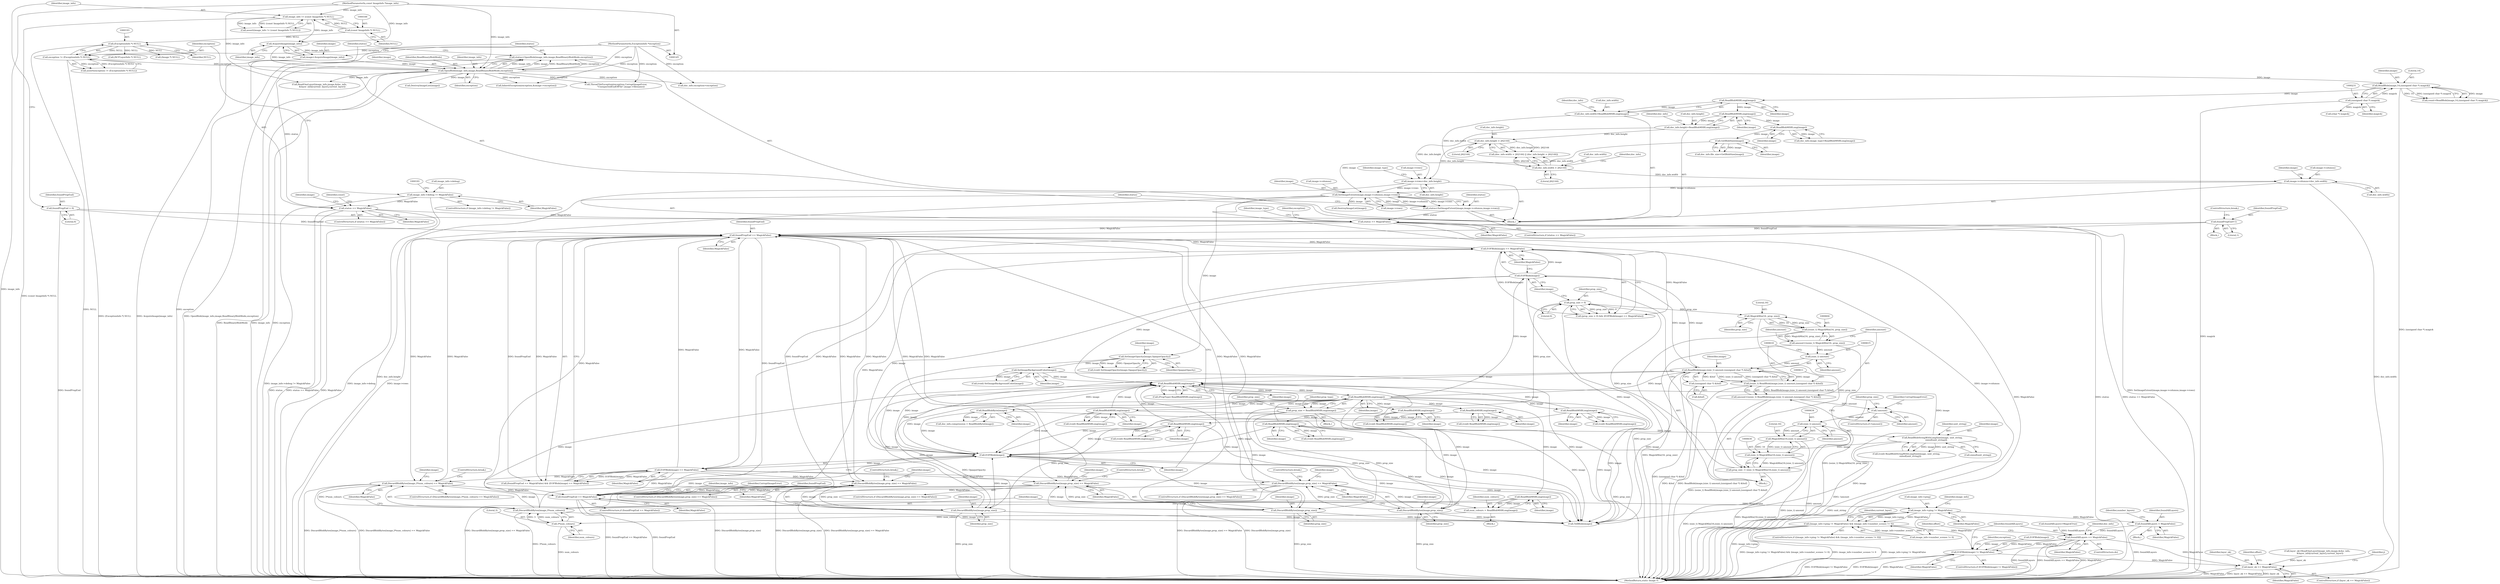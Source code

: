 digraph "0_ImageMagick_d31fec57e9dfb0516deead2053a856e3c71e9751@pointer" {
"1000646" [label="(Call,image_info->ping != MagickFalse)"];
"1000638" [label="(Call,foundPropEnd == MagickFalse)"];
"1000411" [label="(Call,foundPropEnd=1)"];
"1000387" [label="(Call,foundPropEnd == MagickFalse)"];
"1000152" [label="(Call,foundPropEnd = 0)"];
"1000596" [label="(Call,EOFBlob(image) == MagickFalse)"];
"1000597" [label="(Call,EOFBlob(image))"];
"1000612" [label="(Call,ReadBlob(image,(size_t) amount,(unsigned char *) &buf))"];
"1000405" [label="(Call,ReadBlobMSBLong(image))"];
"1000400" [label="(Call,ReadBlobMSBLong(image))"];
"1000383" [label="(Call,SetImageBackgroundColor(image))"];
"1000378" [label="(Call,SetImageOpacity(image,OpaqueOpacity))"];
"1000332" [label="(Call,SetImageExtent(image,image->columns,image->rows))"];
"1000318" [label="(Call,GetBlobSize(image))"];
"1000293" [label="(Call,ReadBlobMSBLong(image))"];
"1000272" [label="(Call,ReadBlobMSBLong(image))"];
"1000266" [label="(Call,ReadBlobMSBLong(image))"];
"1000227" [label="(Call,ReadBlob(image,14,(unsigned char *) magick))"];
"1000207" [label="(Call,OpenBlob(image_info,image,ReadBinaryBlobMode,exception))"];
"1000203" [label="(Call,AcquireImage(image_info))"];
"1000163" [label="(Call,image_info != (const ImageInfo *) NULL)"];
"1000146" [label="(MethodParameterIn,const ImageInfo *image_info)"];
"1000165" [label="(Call,(const ImageInfo *) NULL)"];
"1000201" [label="(Call,image=AcquireImage(image_info))"];
"1000190" [label="(Call,exception != (ExceptionInfo *) NULL)"];
"1000147" [label="(MethodParameterIn,ExceptionInfo *exception)"];
"1000192" [label="(Call,(ExceptionInfo *) NULL)"];
"1000230" [label="(Call,(unsigned char *) magick)"];
"1000295" [label="(Call,image->columns=doc_info.width)"];
"1000276" [label="(Call,doc_info.width > 262144)"];
"1000262" [label="(Call,doc_info.width=ReadBlobMSBLong(image))"];
"1000302" [label="(Call,image->rows=doc_info.height)"];
"1000281" [label="(Call,doc_info.height > 262144)"];
"1000268" [label="(Call,doc_info.height=ReadBlobMSBLong(image))"];
"1000391" [label="(Call,EOFBlob(image))"];
"1000518" [label="(Call,DiscardBlobBytes(image,prop_size))"];
"1000403" [label="(Call,prop_size = ReadBlobMSBLong(image))"];
"1000424" [label="(Call,DiscardBlobBytes(image,3*num_colours))"];
"1000420" [label="(Call,ReadBlobMSBLong(image))"];
"1000426" [label="(Call,3*num_colours)"];
"1000418" [label="(Call,num_colours = ReadBlobMSBLong(image))"];
"1000581" [label="(Call,ReadBlobStringWithLongSize(image, unit_string,\n           sizeof(unit_string)))"];
"1000568" [label="(Call,ReadBlobMSBLong(image))"];
"1000564" [label="(Call,ReadBlobMSBLong(image))"];
"1000504" [label="(Call,ReadBlobMSBLong(image))"];
"1000500" [label="(Call,ReadBlobMSBLong(image))"];
"1000544" [label="(Call,DiscardBlobBytes(image,prop_size))"];
"1000447" [label="(Call,ReadBlobByte(image))"];
"1000537" [label="(Call,ReadBlobMSBLong(image))"];
"1000481" [label="(Call,DiscardBlobBytes(image,prop_size))"];
"1000511" [label="(Call,ReadBlobMSBLong(image))"];
"1000614" [label="(Call,(size_t) amount)"];
"1000601" [label="(Call,amount=(ssize_t) MagickMin(16, prop_size))"];
"1000603" [label="(Call,(ssize_t) MagickMin(16, prop_size))"];
"1000605" [label="(Call,MagickMin(16, prop_size))"];
"1000593" [label="(Call,prop_size > 0)"];
"1000627" [label="(Call,prop_size -= (size_t) MagickMin(16,(size_t) amount))"];
"1000629" [label="(Call,(size_t) MagickMin(16,(size_t) amount))"];
"1000631" [label="(Call,MagickMin(16,(size_t) amount))"];
"1000633" [label="(Call,(size_t) amount)"];
"1000622" [label="(Call,!amount)"];
"1000608" [label="(Call,amount=(ssize_t) ReadBlob(image,(size_t) amount,(unsigned char *) &buf))"];
"1000610" [label="(Call,(ssize_t) ReadBlob(image,(size_t) amount,(unsigned char *) &buf))"];
"1000617" [label="(Call,(unsigned char *) &buf)"];
"1000390" [label="(Call,EOFBlob(image) == MagickFalse)"];
"1000341" [label="(Call,status == MagickFalse)"];
"1000330" [label="(Call,status=SetImageExtent(image,image->columns,image->rows))"];
"1000213" [label="(Call,status == MagickFalse)"];
"1000205" [label="(Call,status=OpenBlob(image_info,image,ReadBinaryBlobMode,exception))"];
"1000175" [label="(Call,image_info->debug != MagickFalse)"];
"1000517" [label="(Call,DiscardBlobBytes(image,prop_size) == MagickFalse)"];
"1000543" [label="(Call,DiscardBlobBytes(image,prop_size) == MagickFalse)"];
"1000423" [label="(Call,DiscardBlobBytes(image,3*num_colours) == MagickFalse)"];
"1000480" [label="(Call,DiscardBlobBytes(image,prop_size) == MagickFalse)"];
"1000645" [label="(Call,(image_info->ping != MagickFalse) && (image_info->number_scenes != 0))"];
"1000664" [label="(Call,foundAllLayers = MagickFalse)"];
"1000708" [label="(Call,foundAllLayers == MagickFalse)"];
"1000695" [label="(Call,EOFBlob(image) != MagickFalse)"];
"1000804" [label="(Call,layer_ok == MagickFalse)"];
"1000205" [label="(Call,status=OpenBlob(image_info,image,ReadBinaryBlobMode,exception))"];
"1000637" [label="(ControlStructure,if (foundPropEnd == MagickFalse))"];
"1000661" [label="(Identifier,current_layer)"];
"1000592" [label="(Call,(prop_size > 0) && (EOFBlob(image) == MagickFalse))"];
"1000148" [label="(Block,)"];
"1000333" [label="(Identifier,image)"];
"1000600" [label="(Block,)"];
"1000791" [label="(Call,layer_ok=ReadOneLayer(image_info,image,&doc_info,\n        &layer_info[current_layer],current_layer))"];
"1000227" [label="(Call,ReadBlob(image,14,(unsigned char *) magick))"];
"1000609" [label="(Identifier,amount)"];
"1000440" [label="(ControlStructure,break;)"];
"1000429" [label="(Identifier,MagickFalse)"];
"1000701" [label="(Identifier,exception)"];
"1000664" [label="(Call,foundAllLayers = MagickFalse)"];
"1000387" [label="(Call,foundPropEnd == MagickFalse)"];
"1000605" [label="(Call,MagickMin(16, prop_size))"];
"1000294" [label="(Identifier,image)"];
"1000345" [label="(Call,InheritException(exception,&image->exception))"];
"1000542" [label="(ControlStructure,if (DiscardBlobBytes(image,prop_size) == MagickFalse))"];
"1000293" [label="(Call,ReadBlobMSBLong(image))"];
"1000593" [label="(Call,prop_size > 0)"];
"1000422" [label="(ControlStructure,if (DiscardBlobBytes(image,3*num_colours) == MagickFalse))"];
"1000346" [label="(Identifier,exception)"];
"1000413" [label="(Literal,1)"];
"1000562" [label="(Call,(void) ReadBlobMSBLong(image))"];
"1000218" [label="(Identifier,image)"];
"1000543" [label="(Call,DiscardBlobBytes(image,prop_size) == MagickFalse)"];
"1000509" [label="(Call,(void) ReadBlobMSBLong(image))"];
"1000152" [label="(Call,foundPropEnd = 0)"];
"1000521" [label="(Identifier,MagickFalse)"];
"1000793" [label="(Call,ReadOneLayer(image_info,image,&doc_info,\n        &layer_info[current_layer],current_layer))"];
"1000584" [label="(Call,sizeof(unit_string))"];
"1000625" [label="(Identifier,CorruptImageError)"];
"1000569" [label="(Identifier,image)"];
"1000631" [label="(Call,MagickMin(16,(size_t) amount))"];
"1000219" [label="(Call,DestroyImageList(image))"];
"1000240" [label="(Call,(char *) magick)"];
"1000595" [label="(Literal,0)"];
"1000628" [label="(Identifier,prop_size)"];
"1000535" [label="(Call,(void) ReadBlobMSBLong(image))"];
"1000334" [label="(Call,image->columns)"];
"1000646" [label="(Call,image_info->ping != MagickFalse)"];
"1000404" [label="(Identifier,prop_size)"];
"1000276" [label="(Call,doc_info.width > 262144)"];
"1000568" [label="(Call,ReadBlobMSBLong(image))"];
"1000272" [label="(Call,ReadBlobMSBLong(image))"];
"1000295" [label="(Call,image->columns=doc_info.width)"];
"1000204" [label="(Identifier,image_info)"];
"1000281" [label="(Call,doc_info.height > 262144)"];
"1000425" [label="(Identifier,image)"];
"1000708" [label="(Call,foundAllLayers == MagickFalse)"];
"1000614" [label="(Call,(size_t) amount)"];
"1000386" [label="(Call,(foundPropEnd == MagickFalse) && (EOFBlob(image) == MagickFalse))"];
"1000525" [label="(Identifier,image)"];
"1000207" [label="(Call,OpenBlob(image_info,image,ReadBinaryBlobMode,exception))"];
"1000392" [label="(Identifier,image)"];
"1000384" [label="(Identifier,image)"];
"1000498" [label="(Call,(void) ReadBlobMSBLong(image))"];
"1000621" [label="(ControlStructure,if (!amount))"];
"1000420" [label="(Call,ReadBlobMSBLong(image))"];
"1000273" [label="(Identifier,image)"];
"1000482" [label="(Identifier,image)"];
"1000632" [label="(Literal,16)"];
"1000613" [label="(Identifier,image)"];
"1000481" [label="(Call,DiscardBlobBytes(image,prop_size))"];
"1000191" [label="(Identifier,exception)"];
"1000547" [label="(Identifier,MagickFalse)"];
"1000147" [label="(MethodParameterIn,ExceptionInfo *exception)"];
"1000167" [label="(Identifier,NULL)"];
"1000423" [label="(Call,DiscardBlobBytes(image,3*num_colours) == MagickFalse)"];
"1000811" [label="(Identifier,j)"];
"1000532" [label="(ControlStructure,break;)"];
"1000488" [label="(Identifier,image)"];
"1000154" [label="(Literal,0)"];
"1000447" [label="(Call,ReadBlobByte(image))"];
"1000579" [label="(Call,(void) ReadBlobStringWithLongSize(image, unit_string,\n           sizeof(unit_string)))"];
"1000581" [label="(Call,ReadBlobStringWithLongSize(image, unit_string,\n           sizeof(unit_string)))"];
"1000190" [label="(Call,exception != (ExceptionInfo *) NULL)"];
"1000512" [label="(Identifier,image)"];
"1000647" [label="(Call,image_info->ping)"];
"1000501" [label="(Identifier,image)"];
"1000401" [label="(Identifier,image)"];
"1000558" [label="(ControlStructure,break;)"];
"1000176" [label="(Call,image_info->debug)"];
"1000565" [label="(Identifier,image)"];
"1000633" [label="(Call,(size_t) amount)"];
"1000617" [label="(Call,(unsigned char *) &buf)"];
"1000390" [label="(Call,EOFBlob(image) == MagickFalse)"];
"1000203" [label="(Call,AcquireImage(image_info))"];
"1000296" [label="(Call,image->columns)"];
"1000681" [label="(Identifier,offset)"];
"1000599" [label="(Identifier,MagickFalse)"];
"1000342" [label="(Identifier,status)"];
"1000211" [label="(Identifier,exception)"];
"1000551" [label="(Identifier,image)"];
"1000612" [label="(Call,ReadBlob(image,(size_t) amount,(unsigned char *) &buf))"];
"1000225" [label="(Call,count=ReadBlob(image,14,(unsigned char *) magick))"];
"1000622" [label="(Call,!amount)"];
"1000433" [label="(Identifier,image)"];
"1000658" [label="(Block,)"];
"1000162" [label="(Call,assert(image_info != (const ImageInfo *) NULL))"];
"1000517" [label="(Call,DiscardBlobBytes(image,prop_size) == MagickFalse)"];
"1000299" [label="(Call,doc_info.width)"];
"1000642" [label="(Identifier,CorruptImageError)"];
"1000383" [label="(Call,SetImageBackgroundColor(image))"];
"1000806" [label="(Identifier,MagickFalse)"];
"1000267" [label="(Identifier,image)"];
"1000285" [label="(Literal,262144)"];
"1000635" [label="(Identifier,amount)"];
"1000337" [label="(Call,image->rows)"];
"1000566" [label="(Call,(void) ReadBlobMSBLong(image))"];
"1000153" [label="(Identifier,foundPropEnd)"];
"1000629" [label="(Call,(size_t) MagickMin(16,(size_t) amount))"];
"1000700" [label="(Call,ThrowFileException(exception,CorruptImageError,\n              \"UnexpectedEndOfFile\",image->filename))"];
"1000164" [label="(Identifier,image_info)"];
"1000352" [label="(Call,DestroyImageList(image))"];
"1000232" [label="(Identifier,magick)"];
"1000619" [label="(Call,&buf)"];
"1000222" [label="(Call,(Image *) NULL)"];
"1000165" [label="(Call,(const ImageInfo *) NULL)"];
"1000597" [label="(Call,EOFBlob(image))"];
"1000341" [label="(Call,status == MagickFalse)"];
"1000696" [label="(Call,EOFBlob(image))"];
"1000146" [label="(MethodParameterIn,const ImageInfo *image_info)"];
"1000606" [label="(Literal,16)"];
"1000393" [label="(Identifier,MagickFalse)"];
"1000194" [label="(Identifier,NULL)"];
"1000695" [label="(Call,EOFBlob(image) != MagickFalse)"];
"1000400" [label="(Call,ReadBlobMSBLong(image))"];
"1000376" [label="(Call,(void) SetImageOpacity(image,OpaqueOpacity))"];
"1000710" [label="(Identifier,MagickFalse)"];
"1000601" [label="(Call,amount=(ssize_t) MagickMin(16, prop_size))"];
"1000709" [label="(Identifier,foundAllLayers)"];
"1000314" [label="(Call,doc_info.file_size=GetBlobSize(image))"];
"1000502" [label="(Call,(void) ReadBlobMSBLong(image))"];
"1000677" [label="(ControlStructure,do)"];
"1000688" [label="(Call,foundAllLayers=MagickTrue)"];
"1000694" [label="(ControlStructure,if (EOFBlob(image) != MagickFalse))"];
"1000379" [label="(Identifier,image)"];
"1000268" [label="(Call,doc_info.height=ReadBlobMSBLong(image))"];
"1000306" [label="(Call,doc_info.height)"];
"1000479" [label="(ControlStructure,if (DiscardBlobBytes(image,prop_size) == MagickFalse))"];
"1000616" [label="(Identifier,amount)"];
"1000280" [label="(Literal,262144)"];
"1000414" [label="(ControlStructure,break;)"];
"1000443" [label="(Call,doc_info.compression = ReadBlobByte(image))"];
"1000416" [label="(Block,)"];
"1000666" [label="(Identifier,MagickFalse)"];
"1000330" [label="(Call,status=SetImageExtent(image,image->columns,image->rows))"];
"1000610" [label="(Call,(ssize_t) ReadBlob(image,(size_t) amount,(unsigned char *) &buf))"];
"1000520" [label="(Identifier,prop_size)"];
"1000226" [label="(Identifier,count)"];
"1000746" [label="(Call,(XCFLayerInfo *) NULL)"];
"1000518" [label="(Call,DiscardBlobBytes(image,prop_size))"];
"1000206" [label="(Identifier,status)"];
"1000389" [label="(Identifier,MagickFalse)"];
"1000277" [label="(Call,doc_info.width)"];
"1000192" [label="(Call,(ExceptionInfo *) NULL)"];
"1000583" [label="(Identifier,unit_string)"];
"1000803" [label="(ControlStructure,if (layer_ok == MagickFalse))"];
"1000544" [label="(Call,DiscardBlobBytes(image,prop_size))"];
"1000257" [label="(Call,doc_info.exception=exception)"];
"1000209" [label="(Identifier,image)"];
"1000411" [label="(Call,foundPropEnd=1)"];
"1000408" [label="(Identifier,prop_type)"];
"1000427" [label="(Literal,3)"];
"1000805" [label="(Identifier,layer_ok)"];
"1000262" [label="(Call,doc_info.width=ReadBlobMSBLong(image))"];
"1000546" [label="(Identifier,prop_size)"];
"1000674" [label="(Call,TellBlob(image))"];
"1000424" [label="(Call,DiscardBlobBytes(image,3*num_colours))"];
"1000356" [label="(Identifier,image_type)"];
"1000381" [label="(Call,(void) SetImageBackgroundColor(image))"];
"1000412" [label="(Identifier,foundPropEnd)"];
"1000215" [label="(Identifier,MagickFalse)"];
"1001006" [label="(MethodReturn,static Image *)"];
"1000319" [label="(Identifier,image)"];
"1000564" [label="(Call,ReadBlobMSBLong(image))"];
"1000639" [label="(Identifier,foundPropEnd)"];
"1000343" [label="(Identifier,MagickFalse)"];
"1000230" [label="(Call,(unsigned char *) magick)"];
"1000495" [label="(ControlStructure,break;)"];
"1000640" [label="(Identifier,MagickFalse)"];
"1000665" [label="(Identifier,foundAllLayers)"];
"1000653" [label="(Identifier,image_info)"];
"1000645" [label="(Call,(image_info->ping != MagickFalse) && (image_info->number_scenes != 0))"];
"1000623" [label="(Identifier,amount)"];
"1000210" [label="(Identifier,ReadBinaryBlobMode)"];
"1000391" [label="(Call,EOFBlob(image))"];
"1000214" [label="(Identifier,status)"];
"1000519" [label="(Identifier,image)"];
"1000421" [label="(Identifier,image)"];
"1000331" [label="(Identifier,status)"];
"1000403" [label="(Call,prop_size = ReadBlobMSBLong(image))"];
"1000598" [label="(Identifier,image)"];
"1000282" [label="(Call,doc_info.height)"];
"1000201" [label="(Call,image=AcquireImage(image_info))"];
"1000189" [label="(Call,assert(exception != (ExceptionInfo *) NULL))"];
"1000269" [label="(Call,doc_info.height)"];
"1000713" [label="(Identifier,doc_info)"];
"1000228" [label="(Identifier,image)"];
"1000448" [label="(Identifier,image)"];
"1000698" [label="(Identifier,MagickFalse)"];
"1000650" [label="(Identifier,MagickFalse)"];
"1000380" [label="(Identifier,OpaqueOpacity)"];
"1000340" [label="(ControlStructure,if (status == MagickFalse))"];
"1000175" [label="(Call,image_info->debug != MagickFalse)"];
"1000208" [label="(Identifier,image_info)"];
"1000516" [label="(ControlStructure,if (DiscardBlobBytes(image,prop_size) == MagickFalse))"];
"1000318" [label="(Call,GetBlobSize(image))"];
"1000638" [label="(Call,foundPropEnd == MagickFalse)"];
"1000229" [label="(Literal,14)"];
"1000163" [label="(Call,image_info != (const ImageInfo *) NULL)"];
"1000275" [label="(Call,(doc_info.width > 262144) || (doc_info.height > 262144))"];
"1000278" [label="(Identifier,doc_info)"];
"1000426" [label="(Call,3*num_colours)"];
"1000603" [label="(Call,(ssize_t) MagickMin(16, prop_size))"];
"1000504" [label="(Call,ReadBlobMSBLong(image))"];
"1000302" [label="(Call,image->rows=doc_info.height)"];
"1000179" [label="(Identifier,MagickFalse)"];
"1000394" [label="(Block,)"];
"1000651" [label="(Call,image_info->number_scenes != 0)"];
"1000409" [label="(Block,)"];
"1000174" [label="(ControlStructure,if (image_info->debug != MagickFalse))"];
"1000804" [label="(Call,layer_ok == MagickFalse)"];
"1000398" [label="(Call,(PropType) ReadBlobMSBLong(image))"];
"1000483" [label="(Identifier,prop_size)"];
"1000270" [label="(Identifier,doc_info)"];
"1000538" [label="(Identifier,image)"];
"1000419" [label="(Identifier,num_colours)"];
"1000202" [label="(Identifier,image)"];
"1000627" [label="(Call,prop_size -= (size_t) MagickMin(16,(size_t) amount))"];
"1000602" [label="(Identifier,amount)"];
"1000406" [label="(Identifier,image)"];
"1000537" [label="(Call,ReadBlobMSBLong(image))"];
"1000545" [label="(Identifier,image)"];
"1000378" [label="(Call,SetImageOpacity(image,OpaqueOpacity))"];
"1000213" [label="(Call,status == MagickFalse)"];
"1000405" [label="(Call,ReadBlobMSBLong(image))"];
"1000607" [label="(Identifier,prop_size)"];
"1000594" [label="(Identifier,prop_size)"];
"1000388" [label="(Identifier,foundPropEnd)"];
"1000596" [label="(Call,EOFBlob(image) == MagickFalse)"];
"1000289" [label="(Call,doc_info.image_type=ReadBlobMSBLong(image))"];
"1000608" [label="(Call,amount=(ssize_t) ReadBlob(image,(size_t) amount,(unsigned char *) &buf))"];
"1000428" [label="(Identifier,num_colours)"];
"1000669" [label="(Identifier,number_layers)"];
"1000212" [label="(ControlStructure,if (status == MagickFalse))"];
"1000648" [label="(Identifier,image_info)"];
"1000840" [label="(Identifier,offset)"];
"1000505" [label="(Identifier,image)"];
"1000332" [label="(Call,SetImageExtent(image,image->columns,image->rows))"];
"1000310" [label="(Identifier,image_type)"];
"1000644" [label="(ControlStructure,if ((image_info->ping != MagickFalse) && (image_info->number_scenes != 0)))"];
"1000303" [label="(Call,image->rows)"];
"1000304" [label="(Identifier,image)"];
"1000500" [label="(Call,ReadBlobMSBLong(image))"];
"1000480" [label="(Call,DiscardBlobBytes(image,prop_size) == MagickFalse)"];
"1000266" [label="(Call,ReadBlobMSBLong(image))"];
"1000283" [label="(Identifier,doc_info)"];
"1000263" [label="(Call,doc_info.width)"];
"1000484" [label="(Identifier,MagickFalse)"];
"1000511" [label="(Call,ReadBlobMSBLong(image))"];
"1000418" [label="(Call,num_colours = ReadBlobMSBLong(image))"];
"1000582" [label="(Identifier,image)"];
"1000646" -> "1000645"  [label="AST: "];
"1000646" -> "1000650"  [label="CFG: "];
"1000647" -> "1000646"  [label="AST: "];
"1000650" -> "1000646"  [label="AST: "];
"1000653" -> "1000646"  [label="CFG: "];
"1000645" -> "1000646"  [label="CFG: "];
"1000646" -> "1001006"  [label="DDG: image_info->ping"];
"1000646" -> "1000645"  [label="DDG: image_info->ping"];
"1000646" -> "1000645"  [label="DDG: MagickFalse"];
"1000638" -> "1000646"  [label="DDG: MagickFalse"];
"1000646" -> "1000664"  [label="DDG: MagickFalse"];
"1000646" -> "1000695"  [label="DDG: MagickFalse"];
"1000638" -> "1000637"  [label="AST: "];
"1000638" -> "1000640"  [label="CFG: "];
"1000639" -> "1000638"  [label="AST: "];
"1000640" -> "1000638"  [label="AST: "];
"1000642" -> "1000638"  [label="CFG: "];
"1000648" -> "1000638"  [label="CFG: "];
"1000638" -> "1001006"  [label="DDG: foundPropEnd == MagickFalse"];
"1000638" -> "1001006"  [label="DDG: foundPropEnd"];
"1000411" -> "1000638"  [label="DDG: foundPropEnd"];
"1000387" -> "1000638"  [label="DDG: foundPropEnd"];
"1000387" -> "1000638"  [label="DDG: MagickFalse"];
"1000596" -> "1000638"  [label="DDG: MagickFalse"];
"1000390" -> "1000638"  [label="DDG: MagickFalse"];
"1000517" -> "1000638"  [label="DDG: MagickFalse"];
"1000543" -> "1000638"  [label="DDG: MagickFalse"];
"1000423" -> "1000638"  [label="DDG: MagickFalse"];
"1000480" -> "1000638"  [label="DDG: MagickFalse"];
"1000411" -> "1000409"  [label="AST: "];
"1000411" -> "1000413"  [label="CFG: "];
"1000412" -> "1000411"  [label="AST: "];
"1000413" -> "1000411"  [label="AST: "];
"1000414" -> "1000411"  [label="CFG: "];
"1000411" -> "1000387"  [label="DDG: foundPropEnd"];
"1000387" -> "1000386"  [label="AST: "];
"1000387" -> "1000389"  [label="CFG: "];
"1000388" -> "1000387"  [label="AST: "];
"1000389" -> "1000387"  [label="AST: "];
"1000392" -> "1000387"  [label="CFG: "];
"1000386" -> "1000387"  [label="CFG: "];
"1000387" -> "1000386"  [label="DDG: foundPropEnd"];
"1000387" -> "1000386"  [label="DDG: MagickFalse"];
"1000152" -> "1000387"  [label="DDG: foundPropEnd"];
"1000596" -> "1000387"  [label="DDG: MagickFalse"];
"1000341" -> "1000387"  [label="DDG: MagickFalse"];
"1000390" -> "1000387"  [label="DDG: MagickFalse"];
"1000517" -> "1000387"  [label="DDG: MagickFalse"];
"1000543" -> "1000387"  [label="DDG: MagickFalse"];
"1000423" -> "1000387"  [label="DDG: MagickFalse"];
"1000480" -> "1000387"  [label="DDG: MagickFalse"];
"1000387" -> "1000390"  [label="DDG: MagickFalse"];
"1000387" -> "1000423"  [label="DDG: MagickFalse"];
"1000387" -> "1000480"  [label="DDG: MagickFalse"];
"1000387" -> "1000517"  [label="DDG: MagickFalse"];
"1000387" -> "1000543"  [label="DDG: MagickFalse"];
"1000387" -> "1000596"  [label="DDG: MagickFalse"];
"1000152" -> "1000148"  [label="AST: "];
"1000152" -> "1000154"  [label="CFG: "];
"1000153" -> "1000152"  [label="AST: "];
"1000154" -> "1000152"  [label="AST: "];
"1000164" -> "1000152"  [label="CFG: "];
"1000152" -> "1001006"  [label="DDG: foundPropEnd"];
"1000596" -> "1000592"  [label="AST: "];
"1000596" -> "1000599"  [label="CFG: "];
"1000597" -> "1000596"  [label="AST: "];
"1000599" -> "1000596"  [label="AST: "];
"1000592" -> "1000596"  [label="CFG: "];
"1000596" -> "1000592"  [label="DDG: EOFBlob(image)"];
"1000596" -> "1000592"  [label="DDG: MagickFalse"];
"1000597" -> "1000596"  [label="DDG: image"];
"1000390" -> "1000596"  [label="DDG: MagickFalse"];
"1000597" -> "1000598"  [label="CFG: "];
"1000598" -> "1000597"  [label="AST: "];
"1000599" -> "1000597"  [label="CFG: "];
"1000597" -> "1000391"  [label="DDG: image"];
"1000597" -> "1000400"  [label="DDG: image"];
"1000612" -> "1000597"  [label="DDG: image"];
"1000405" -> "1000597"  [label="DDG: image"];
"1000597" -> "1000612"  [label="DDG: image"];
"1000597" -> "1000674"  [label="DDG: image"];
"1000612" -> "1000610"  [label="AST: "];
"1000612" -> "1000617"  [label="CFG: "];
"1000613" -> "1000612"  [label="AST: "];
"1000614" -> "1000612"  [label="AST: "];
"1000617" -> "1000612"  [label="AST: "];
"1000610" -> "1000612"  [label="CFG: "];
"1000612" -> "1001006"  [label="DDG: (unsigned char *) &buf"];
"1000612" -> "1000391"  [label="DDG: image"];
"1000612" -> "1000400"  [label="DDG: image"];
"1000612" -> "1000610"  [label="DDG: image"];
"1000612" -> "1000610"  [label="DDG: (size_t) amount"];
"1000612" -> "1000610"  [label="DDG: (unsigned char *) &buf"];
"1000405" -> "1000612"  [label="DDG: image"];
"1000614" -> "1000612"  [label="DDG: amount"];
"1000617" -> "1000612"  [label="DDG: &buf"];
"1000612" -> "1000674"  [label="DDG: image"];
"1000405" -> "1000403"  [label="AST: "];
"1000405" -> "1000406"  [label="CFG: "];
"1000406" -> "1000405"  [label="AST: "];
"1000403" -> "1000405"  [label="CFG: "];
"1000405" -> "1000391"  [label="DDG: image"];
"1000405" -> "1000400"  [label="DDG: image"];
"1000405" -> "1000403"  [label="DDG: image"];
"1000400" -> "1000405"  [label="DDG: image"];
"1000405" -> "1000420"  [label="DDG: image"];
"1000405" -> "1000447"  [label="DDG: image"];
"1000405" -> "1000481"  [label="DDG: image"];
"1000405" -> "1000500"  [label="DDG: image"];
"1000405" -> "1000511"  [label="DDG: image"];
"1000405" -> "1000518"  [label="DDG: image"];
"1000405" -> "1000537"  [label="DDG: image"];
"1000405" -> "1000544"  [label="DDG: image"];
"1000405" -> "1000564"  [label="DDG: image"];
"1000405" -> "1000674"  [label="DDG: image"];
"1000400" -> "1000398"  [label="AST: "];
"1000400" -> "1000401"  [label="CFG: "];
"1000401" -> "1000400"  [label="AST: "];
"1000398" -> "1000400"  [label="CFG: "];
"1000400" -> "1000398"  [label="DDG: image"];
"1000383" -> "1000400"  [label="DDG: image"];
"1000391" -> "1000400"  [label="DDG: image"];
"1000518" -> "1000400"  [label="DDG: image"];
"1000424" -> "1000400"  [label="DDG: image"];
"1000581" -> "1000400"  [label="DDG: image"];
"1000504" -> "1000400"  [label="DDG: image"];
"1000544" -> "1000400"  [label="DDG: image"];
"1000447" -> "1000400"  [label="DDG: image"];
"1000537" -> "1000400"  [label="DDG: image"];
"1000481" -> "1000400"  [label="DDG: image"];
"1000568" -> "1000400"  [label="DDG: image"];
"1000511" -> "1000400"  [label="DDG: image"];
"1000383" -> "1000381"  [label="AST: "];
"1000383" -> "1000384"  [label="CFG: "];
"1000384" -> "1000383"  [label="AST: "];
"1000381" -> "1000383"  [label="CFG: "];
"1000383" -> "1000381"  [label="DDG: image"];
"1000378" -> "1000383"  [label="DDG: image"];
"1000383" -> "1000391"  [label="DDG: image"];
"1000383" -> "1000674"  [label="DDG: image"];
"1000378" -> "1000376"  [label="AST: "];
"1000378" -> "1000380"  [label="CFG: "];
"1000379" -> "1000378"  [label="AST: "];
"1000380" -> "1000378"  [label="AST: "];
"1000376" -> "1000378"  [label="CFG: "];
"1000378" -> "1001006"  [label="DDG: OpaqueOpacity"];
"1000378" -> "1000376"  [label="DDG: image"];
"1000378" -> "1000376"  [label="DDG: OpaqueOpacity"];
"1000332" -> "1000378"  [label="DDG: image"];
"1000332" -> "1000330"  [label="AST: "];
"1000332" -> "1000337"  [label="CFG: "];
"1000333" -> "1000332"  [label="AST: "];
"1000334" -> "1000332"  [label="AST: "];
"1000337" -> "1000332"  [label="AST: "];
"1000330" -> "1000332"  [label="CFG: "];
"1000332" -> "1001006"  [label="DDG: image->columns"];
"1000332" -> "1001006"  [label="DDG: image->rows"];
"1000332" -> "1000330"  [label="DDG: image"];
"1000332" -> "1000330"  [label="DDG: image->columns"];
"1000332" -> "1000330"  [label="DDG: image->rows"];
"1000318" -> "1000332"  [label="DDG: image"];
"1000295" -> "1000332"  [label="DDG: image->columns"];
"1000302" -> "1000332"  [label="DDG: image->rows"];
"1000332" -> "1000352"  [label="DDG: image"];
"1000318" -> "1000314"  [label="AST: "];
"1000318" -> "1000319"  [label="CFG: "];
"1000319" -> "1000318"  [label="AST: "];
"1000314" -> "1000318"  [label="CFG: "];
"1000318" -> "1000314"  [label="DDG: image"];
"1000293" -> "1000318"  [label="DDG: image"];
"1000293" -> "1000289"  [label="AST: "];
"1000293" -> "1000294"  [label="CFG: "];
"1000294" -> "1000293"  [label="AST: "];
"1000289" -> "1000293"  [label="CFG: "];
"1000293" -> "1000289"  [label="DDG: image"];
"1000272" -> "1000293"  [label="DDG: image"];
"1000272" -> "1000268"  [label="AST: "];
"1000272" -> "1000273"  [label="CFG: "];
"1000273" -> "1000272"  [label="AST: "];
"1000268" -> "1000272"  [label="CFG: "];
"1000272" -> "1000268"  [label="DDG: image"];
"1000266" -> "1000272"  [label="DDG: image"];
"1000266" -> "1000262"  [label="AST: "];
"1000266" -> "1000267"  [label="CFG: "];
"1000267" -> "1000266"  [label="AST: "];
"1000262" -> "1000266"  [label="CFG: "];
"1000266" -> "1000262"  [label="DDG: image"];
"1000227" -> "1000266"  [label="DDG: image"];
"1000227" -> "1000225"  [label="AST: "];
"1000227" -> "1000230"  [label="CFG: "];
"1000228" -> "1000227"  [label="AST: "];
"1000229" -> "1000227"  [label="AST: "];
"1000230" -> "1000227"  [label="AST: "];
"1000225" -> "1000227"  [label="CFG: "];
"1000227" -> "1001006"  [label="DDG: (unsigned char *) magick"];
"1000227" -> "1000225"  [label="DDG: image"];
"1000227" -> "1000225"  [label="DDG: 14"];
"1000227" -> "1000225"  [label="DDG: (unsigned char *) magick"];
"1000207" -> "1000227"  [label="DDG: image"];
"1000230" -> "1000227"  [label="DDG: magick"];
"1000207" -> "1000205"  [label="AST: "];
"1000207" -> "1000211"  [label="CFG: "];
"1000208" -> "1000207"  [label="AST: "];
"1000209" -> "1000207"  [label="AST: "];
"1000210" -> "1000207"  [label="AST: "];
"1000211" -> "1000207"  [label="AST: "];
"1000205" -> "1000207"  [label="CFG: "];
"1000207" -> "1001006"  [label="DDG: ReadBinaryBlobMode"];
"1000207" -> "1001006"  [label="DDG: image_info"];
"1000207" -> "1001006"  [label="DDG: exception"];
"1000207" -> "1000205"  [label="DDG: image_info"];
"1000207" -> "1000205"  [label="DDG: image"];
"1000207" -> "1000205"  [label="DDG: ReadBinaryBlobMode"];
"1000207" -> "1000205"  [label="DDG: exception"];
"1000203" -> "1000207"  [label="DDG: image_info"];
"1000146" -> "1000207"  [label="DDG: image_info"];
"1000201" -> "1000207"  [label="DDG: image"];
"1000190" -> "1000207"  [label="DDG: exception"];
"1000147" -> "1000207"  [label="DDG: exception"];
"1000207" -> "1000219"  [label="DDG: image"];
"1000207" -> "1000257"  [label="DDG: exception"];
"1000207" -> "1000345"  [label="DDG: exception"];
"1000207" -> "1000700"  [label="DDG: exception"];
"1000207" -> "1000793"  [label="DDG: image_info"];
"1000203" -> "1000201"  [label="AST: "];
"1000203" -> "1000204"  [label="CFG: "];
"1000204" -> "1000203"  [label="AST: "];
"1000201" -> "1000203"  [label="CFG: "];
"1000203" -> "1000201"  [label="DDG: image_info"];
"1000163" -> "1000203"  [label="DDG: image_info"];
"1000146" -> "1000203"  [label="DDG: image_info"];
"1000163" -> "1000162"  [label="AST: "];
"1000163" -> "1000165"  [label="CFG: "];
"1000164" -> "1000163"  [label="AST: "];
"1000165" -> "1000163"  [label="AST: "];
"1000162" -> "1000163"  [label="CFG: "];
"1000163" -> "1001006"  [label="DDG: (const ImageInfo *) NULL"];
"1000163" -> "1000162"  [label="DDG: image_info"];
"1000163" -> "1000162"  [label="DDG: (const ImageInfo *) NULL"];
"1000146" -> "1000163"  [label="DDG: image_info"];
"1000165" -> "1000163"  [label="DDG: NULL"];
"1000146" -> "1000145"  [label="AST: "];
"1000146" -> "1001006"  [label="DDG: image_info"];
"1000146" -> "1000793"  [label="DDG: image_info"];
"1000165" -> "1000167"  [label="CFG: "];
"1000166" -> "1000165"  [label="AST: "];
"1000167" -> "1000165"  [label="AST: "];
"1000165" -> "1000192"  [label="DDG: NULL"];
"1000201" -> "1000148"  [label="AST: "];
"1000202" -> "1000201"  [label="AST: "];
"1000206" -> "1000201"  [label="CFG: "];
"1000201" -> "1001006"  [label="DDG: AcquireImage(image_info)"];
"1000190" -> "1000189"  [label="AST: "];
"1000190" -> "1000192"  [label="CFG: "];
"1000191" -> "1000190"  [label="AST: "];
"1000192" -> "1000190"  [label="AST: "];
"1000189" -> "1000190"  [label="CFG: "];
"1000190" -> "1001006"  [label="DDG: (ExceptionInfo *) NULL"];
"1000190" -> "1000189"  [label="DDG: exception"];
"1000190" -> "1000189"  [label="DDG: (ExceptionInfo *) NULL"];
"1000147" -> "1000190"  [label="DDG: exception"];
"1000192" -> "1000190"  [label="DDG: NULL"];
"1000147" -> "1000145"  [label="AST: "];
"1000147" -> "1001006"  [label="DDG: exception"];
"1000147" -> "1000257"  [label="DDG: exception"];
"1000147" -> "1000345"  [label="DDG: exception"];
"1000147" -> "1000700"  [label="DDG: exception"];
"1000192" -> "1000194"  [label="CFG: "];
"1000193" -> "1000192"  [label="AST: "];
"1000194" -> "1000192"  [label="AST: "];
"1000192" -> "1001006"  [label="DDG: NULL"];
"1000192" -> "1000222"  [label="DDG: NULL"];
"1000192" -> "1000746"  [label="DDG: NULL"];
"1000230" -> "1000232"  [label="CFG: "];
"1000231" -> "1000230"  [label="AST: "];
"1000232" -> "1000230"  [label="AST: "];
"1000230" -> "1001006"  [label="DDG: magick"];
"1000230" -> "1000240"  [label="DDG: magick"];
"1000295" -> "1000148"  [label="AST: "];
"1000295" -> "1000299"  [label="CFG: "];
"1000296" -> "1000295"  [label="AST: "];
"1000299" -> "1000295"  [label="AST: "];
"1000304" -> "1000295"  [label="CFG: "];
"1000295" -> "1001006"  [label="DDG: doc_info.width"];
"1000276" -> "1000295"  [label="DDG: doc_info.width"];
"1000276" -> "1000275"  [label="AST: "];
"1000276" -> "1000280"  [label="CFG: "];
"1000277" -> "1000276"  [label="AST: "];
"1000280" -> "1000276"  [label="AST: "];
"1000283" -> "1000276"  [label="CFG: "];
"1000275" -> "1000276"  [label="CFG: "];
"1000276" -> "1000275"  [label="DDG: doc_info.width"];
"1000276" -> "1000275"  [label="DDG: 262144"];
"1000262" -> "1000276"  [label="DDG: doc_info.width"];
"1000262" -> "1000148"  [label="AST: "];
"1000263" -> "1000262"  [label="AST: "];
"1000270" -> "1000262"  [label="CFG: "];
"1000302" -> "1000148"  [label="AST: "];
"1000302" -> "1000306"  [label="CFG: "];
"1000303" -> "1000302"  [label="AST: "];
"1000306" -> "1000302"  [label="AST: "];
"1000310" -> "1000302"  [label="CFG: "];
"1000302" -> "1001006"  [label="DDG: doc_info.height"];
"1000281" -> "1000302"  [label="DDG: doc_info.height"];
"1000268" -> "1000302"  [label="DDG: doc_info.height"];
"1000281" -> "1000275"  [label="AST: "];
"1000281" -> "1000285"  [label="CFG: "];
"1000282" -> "1000281"  [label="AST: "];
"1000285" -> "1000281"  [label="AST: "];
"1000275" -> "1000281"  [label="CFG: "];
"1000281" -> "1000275"  [label="DDG: doc_info.height"];
"1000281" -> "1000275"  [label="DDG: 262144"];
"1000268" -> "1000281"  [label="DDG: doc_info.height"];
"1000268" -> "1000148"  [label="AST: "];
"1000269" -> "1000268"  [label="AST: "];
"1000278" -> "1000268"  [label="CFG: "];
"1000391" -> "1000390"  [label="AST: "];
"1000391" -> "1000392"  [label="CFG: "];
"1000392" -> "1000391"  [label="AST: "];
"1000393" -> "1000391"  [label="CFG: "];
"1000391" -> "1000390"  [label="DDG: image"];
"1000518" -> "1000391"  [label="DDG: image"];
"1000424" -> "1000391"  [label="DDG: image"];
"1000581" -> "1000391"  [label="DDG: image"];
"1000504" -> "1000391"  [label="DDG: image"];
"1000544" -> "1000391"  [label="DDG: image"];
"1000447" -> "1000391"  [label="DDG: image"];
"1000537" -> "1000391"  [label="DDG: image"];
"1000481" -> "1000391"  [label="DDG: image"];
"1000568" -> "1000391"  [label="DDG: image"];
"1000511" -> "1000391"  [label="DDG: image"];
"1000391" -> "1000674"  [label="DDG: image"];
"1000518" -> "1000517"  [label="AST: "];
"1000518" -> "1000520"  [label="CFG: "];
"1000519" -> "1000518"  [label="AST: "];
"1000520" -> "1000518"  [label="AST: "];
"1000521" -> "1000518"  [label="CFG: "];
"1000518" -> "1001006"  [label="DDG: prop_size"];
"1000518" -> "1000517"  [label="DDG: image"];
"1000518" -> "1000517"  [label="DDG: prop_size"];
"1000403" -> "1000518"  [label="DDG: prop_size"];
"1000518" -> "1000674"  [label="DDG: image"];
"1000403" -> "1000394"  [label="AST: "];
"1000404" -> "1000403"  [label="AST: "];
"1000408" -> "1000403"  [label="CFG: "];
"1000403" -> "1001006"  [label="DDG: prop_size"];
"1000403" -> "1000481"  [label="DDG: prop_size"];
"1000403" -> "1000544"  [label="DDG: prop_size"];
"1000403" -> "1000593"  [label="DDG: prop_size"];
"1000424" -> "1000423"  [label="AST: "];
"1000424" -> "1000426"  [label="CFG: "];
"1000425" -> "1000424"  [label="AST: "];
"1000426" -> "1000424"  [label="AST: "];
"1000429" -> "1000424"  [label="CFG: "];
"1000424" -> "1001006"  [label="DDG: 3*num_colours"];
"1000424" -> "1000423"  [label="DDG: image"];
"1000424" -> "1000423"  [label="DDG: 3*num_colours"];
"1000420" -> "1000424"  [label="DDG: image"];
"1000426" -> "1000424"  [label="DDG: 3"];
"1000426" -> "1000424"  [label="DDG: num_colours"];
"1000424" -> "1000674"  [label="DDG: image"];
"1000420" -> "1000418"  [label="AST: "];
"1000420" -> "1000421"  [label="CFG: "];
"1000421" -> "1000420"  [label="AST: "];
"1000418" -> "1000420"  [label="CFG: "];
"1000420" -> "1000418"  [label="DDG: image"];
"1000426" -> "1000428"  [label="CFG: "];
"1000427" -> "1000426"  [label="AST: "];
"1000428" -> "1000426"  [label="AST: "];
"1000426" -> "1001006"  [label="DDG: num_colours"];
"1000418" -> "1000426"  [label="DDG: num_colours"];
"1000418" -> "1000416"  [label="AST: "];
"1000419" -> "1000418"  [label="AST: "];
"1000425" -> "1000418"  [label="CFG: "];
"1000581" -> "1000579"  [label="AST: "];
"1000581" -> "1000584"  [label="CFG: "];
"1000582" -> "1000581"  [label="AST: "];
"1000583" -> "1000581"  [label="AST: "];
"1000584" -> "1000581"  [label="AST: "];
"1000579" -> "1000581"  [label="CFG: "];
"1000581" -> "1001006"  [label="DDG: unit_string"];
"1000581" -> "1000579"  [label="DDG: image"];
"1000581" -> "1000579"  [label="DDG: unit_string"];
"1000568" -> "1000581"  [label="DDG: image"];
"1000581" -> "1000674"  [label="DDG: image"];
"1000568" -> "1000566"  [label="AST: "];
"1000568" -> "1000569"  [label="CFG: "];
"1000569" -> "1000568"  [label="AST: "];
"1000566" -> "1000568"  [label="CFG: "];
"1000568" -> "1000566"  [label="DDG: image"];
"1000564" -> "1000568"  [label="DDG: image"];
"1000568" -> "1000674"  [label="DDG: image"];
"1000564" -> "1000562"  [label="AST: "];
"1000564" -> "1000565"  [label="CFG: "];
"1000565" -> "1000564"  [label="AST: "];
"1000562" -> "1000564"  [label="CFG: "];
"1000564" -> "1000562"  [label="DDG: image"];
"1000504" -> "1000502"  [label="AST: "];
"1000504" -> "1000505"  [label="CFG: "];
"1000505" -> "1000504"  [label="AST: "];
"1000502" -> "1000504"  [label="CFG: "];
"1000504" -> "1000502"  [label="DDG: image"];
"1000500" -> "1000504"  [label="DDG: image"];
"1000504" -> "1000674"  [label="DDG: image"];
"1000500" -> "1000498"  [label="AST: "];
"1000500" -> "1000501"  [label="CFG: "];
"1000501" -> "1000500"  [label="AST: "];
"1000498" -> "1000500"  [label="CFG: "];
"1000500" -> "1000498"  [label="DDG: image"];
"1000544" -> "1000543"  [label="AST: "];
"1000544" -> "1000546"  [label="CFG: "];
"1000545" -> "1000544"  [label="AST: "];
"1000546" -> "1000544"  [label="AST: "];
"1000547" -> "1000544"  [label="CFG: "];
"1000544" -> "1001006"  [label="DDG: prop_size"];
"1000544" -> "1000543"  [label="DDG: image"];
"1000544" -> "1000543"  [label="DDG: prop_size"];
"1000544" -> "1000674"  [label="DDG: image"];
"1000447" -> "1000443"  [label="AST: "];
"1000447" -> "1000448"  [label="CFG: "];
"1000448" -> "1000447"  [label="AST: "];
"1000443" -> "1000447"  [label="CFG: "];
"1000447" -> "1000443"  [label="DDG: image"];
"1000447" -> "1000674"  [label="DDG: image"];
"1000537" -> "1000535"  [label="AST: "];
"1000537" -> "1000538"  [label="CFG: "];
"1000538" -> "1000537"  [label="AST: "];
"1000535" -> "1000537"  [label="CFG: "];
"1000537" -> "1000535"  [label="DDG: image"];
"1000537" -> "1000674"  [label="DDG: image"];
"1000481" -> "1000480"  [label="AST: "];
"1000481" -> "1000483"  [label="CFG: "];
"1000482" -> "1000481"  [label="AST: "];
"1000483" -> "1000481"  [label="AST: "];
"1000484" -> "1000481"  [label="CFG: "];
"1000481" -> "1001006"  [label="DDG: prop_size"];
"1000481" -> "1000480"  [label="DDG: image"];
"1000481" -> "1000480"  [label="DDG: prop_size"];
"1000481" -> "1000674"  [label="DDG: image"];
"1000511" -> "1000509"  [label="AST: "];
"1000511" -> "1000512"  [label="CFG: "];
"1000512" -> "1000511"  [label="AST: "];
"1000509" -> "1000511"  [label="CFG: "];
"1000511" -> "1000509"  [label="DDG: image"];
"1000511" -> "1000674"  [label="DDG: image"];
"1000614" -> "1000616"  [label="CFG: "];
"1000615" -> "1000614"  [label="AST: "];
"1000616" -> "1000614"  [label="AST: "];
"1000618" -> "1000614"  [label="CFG: "];
"1000601" -> "1000614"  [label="DDG: amount"];
"1000601" -> "1000600"  [label="AST: "];
"1000601" -> "1000603"  [label="CFG: "];
"1000602" -> "1000601"  [label="AST: "];
"1000603" -> "1000601"  [label="AST: "];
"1000609" -> "1000601"  [label="CFG: "];
"1000601" -> "1001006"  [label="DDG: (ssize_t) MagickMin(16, prop_size)"];
"1000603" -> "1000601"  [label="DDG: MagickMin(16, prop_size)"];
"1000603" -> "1000605"  [label="CFG: "];
"1000604" -> "1000603"  [label="AST: "];
"1000605" -> "1000603"  [label="AST: "];
"1000603" -> "1001006"  [label="DDG: MagickMin(16, prop_size)"];
"1000605" -> "1000603"  [label="DDG: 16"];
"1000605" -> "1000603"  [label="DDG: prop_size"];
"1000605" -> "1000607"  [label="CFG: "];
"1000606" -> "1000605"  [label="AST: "];
"1000607" -> "1000605"  [label="AST: "];
"1000593" -> "1000605"  [label="DDG: prop_size"];
"1000605" -> "1000627"  [label="DDG: prop_size"];
"1000593" -> "1000592"  [label="AST: "];
"1000593" -> "1000595"  [label="CFG: "];
"1000594" -> "1000593"  [label="AST: "];
"1000595" -> "1000593"  [label="AST: "];
"1000598" -> "1000593"  [label="CFG: "];
"1000592" -> "1000593"  [label="CFG: "];
"1000593" -> "1001006"  [label="DDG: prop_size"];
"1000593" -> "1000592"  [label="DDG: prop_size"];
"1000593" -> "1000592"  [label="DDG: 0"];
"1000627" -> "1000593"  [label="DDG: prop_size"];
"1000627" -> "1000600"  [label="AST: "];
"1000627" -> "1000629"  [label="CFG: "];
"1000628" -> "1000627"  [label="AST: "];
"1000629" -> "1000627"  [label="AST: "];
"1000594" -> "1000627"  [label="CFG: "];
"1000627" -> "1001006"  [label="DDG: (size_t) MagickMin(16,(size_t) amount)"];
"1000629" -> "1000627"  [label="DDG: MagickMin(16,(size_t) amount)"];
"1000629" -> "1000631"  [label="CFG: "];
"1000630" -> "1000629"  [label="AST: "];
"1000631" -> "1000629"  [label="AST: "];
"1000629" -> "1001006"  [label="DDG: MagickMin(16,(size_t) amount)"];
"1000631" -> "1000629"  [label="DDG: 16"];
"1000631" -> "1000629"  [label="DDG: (size_t) amount"];
"1000631" -> "1000633"  [label="CFG: "];
"1000632" -> "1000631"  [label="AST: "];
"1000633" -> "1000631"  [label="AST: "];
"1000631" -> "1001006"  [label="DDG: (size_t) amount"];
"1000633" -> "1000631"  [label="DDG: amount"];
"1000633" -> "1000635"  [label="CFG: "];
"1000634" -> "1000633"  [label="AST: "];
"1000635" -> "1000633"  [label="AST: "];
"1000633" -> "1001006"  [label="DDG: amount"];
"1000622" -> "1000633"  [label="DDG: amount"];
"1000622" -> "1000621"  [label="AST: "];
"1000622" -> "1000623"  [label="CFG: "];
"1000623" -> "1000622"  [label="AST: "];
"1000625" -> "1000622"  [label="CFG: "];
"1000628" -> "1000622"  [label="CFG: "];
"1000622" -> "1001006"  [label="DDG: !amount"];
"1000608" -> "1000622"  [label="DDG: amount"];
"1000608" -> "1000600"  [label="AST: "];
"1000608" -> "1000610"  [label="CFG: "];
"1000609" -> "1000608"  [label="AST: "];
"1000610" -> "1000608"  [label="AST: "];
"1000623" -> "1000608"  [label="CFG: "];
"1000608" -> "1001006"  [label="DDG: (ssize_t) ReadBlob(image,(size_t) amount,(unsigned char *) &buf)"];
"1000610" -> "1000608"  [label="DDG: ReadBlob(image,(size_t) amount,(unsigned char *) &buf)"];
"1000611" -> "1000610"  [label="AST: "];
"1000610" -> "1001006"  [label="DDG: ReadBlob(image,(size_t) amount,(unsigned char *) &buf)"];
"1000617" -> "1000619"  [label="CFG: "];
"1000618" -> "1000617"  [label="AST: "];
"1000619" -> "1000617"  [label="AST: "];
"1000617" -> "1001006"  [label="DDG: &buf"];
"1000390" -> "1000386"  [label="AST: "];
"1000390" -> "1000393"  [label="CFG: "];
"1000393" -> "1000390"  [label="AST: "];
"1000386" -> "1000390"  [label="CFG: "];
"1000390" -> "1000386"  [label="DDG: EOFBlob(image)"];
"1000390" -> "1000386"  [label="DDG: MagickFalse"];
"1000390" -> "1000423"  [label="DDG: MagickFalse"];
"1000390" -> "1000480"  [label="DDG: MagickFalse"];
"1000390" -> "1000517"  [label="DDG: MagickFalse"];
"1000390" -> "1000543"  [label="DDG: MagickFalse"];
"1000341" -> "1000340"  [label="AST: "];
"1000341" -> "1000343"  [label="CFG: "];
"1000342" -> "1000341"  [label="AST: "];
"1000343" -> "1000341"  [label="AST: "];
"1000346" -> "1000341"  [label="CFG: "];
"1000356" -> "1000341"  [label="CFG: "];
"1000341" -> "1001006"  [label="DDG: MagickFalse"];
"1000341" -> "1001006"  [label="DDG: status"];
"1000341" -> "1001006"  [label="DDG: status == MagickFalse"];
"1000330" -> "1000341"  [label="DDG: status"];
"1000213" -> "1000341"  [label="DDG: MagickFalse"];
"1000330" -> "1000148"  [label="AST: "];
"1000331" -> "1000330"  [label="AST: "];
"1000342" -> "1000330"  [label="CFG: "];
"1000330" -> "1001006"  [label="DDG: SetImageExtent(image,image->columns,image->rows)"];
"1000213" -> "1000212"  [label="AST: "];
"1000213" -> "1000215"  [label="CFG: "];
"1000214" -> "1000213"  [label="AST: "];
"1000215" -> "1000213"  [label="AST: "];
"1000218" -> "1000213"  [label="CFG: "];
"1000226" -> "1000213"  [label="CFG: "];
"1000213" -> "1001006"  [label="DDG: status"];
"1000213" -> "1001006"  [label="DDG: status == MagickFalse"];
"1000213" -> "1001006"  [label="DDG: MagickFalse"];
"1000205" -> "1000213"  [label="DDG: status"];
"1000175" -> "1000213"  [label="DDG: MagickFalse"];
"1000205" -> "1000148"  [label="AST: "];
"1000206" -> "1000205"  [label="AST: "];
"1000214" -> "1000205"  [label="CFG: "];
"1000205" -> "1001006"  [label="DDG: OpenBlob(image_info,image,ReadBinaryBlobMode,exception)"];
"1000175" -> "1000174"  [label="AST: "];
"1000175" -> "1000179"  [label="CFG: "];
"1000176" -> "1000175"  [label="AST: "];
"1000179" -> "1000175"  [label="AST: "];
"1000181" -> "1000175"  [label="CFG: "];
"1000191" -> "1000175"  [label="CFG: "];
"1000175" -> "1001006"  [label="DDG: image_info->debug"];
"1000175" -> "1001006"  [label="DDG: image_info->debug != MagickFalse"];
"1000517" -> "1000516"  [label="AST: "];
"1000517" -> "1000521"  [label="CFG: "];
"1000521" -> "1000517"  [label="AST: "];
"1000525" -> "1000517"  [label="CFG: "];
"1000532" -> "1000517"  [label="CFG: "];
"1000517" -> "1001006"  [label="DDG: DiscardBlobBytes(image,prop_size)"];
"1000517" -> "1001006"  [label="DDG: DiscardBlobBytes(image,prop_size) == MagickFalse"];
"1000543" -> "1000542"  [label="AST: "];
"1000543" -> "1000547"  [label="CFG: "];
"1000547" -> "1000543"  [label="AST: "];
"1000551" -> "1000543"  [label="CFG: "];
"1000558" -> "1000543"  [label="CFG: "];
"1000543" -> "1001006"  [label="DDG: DiscardBlobBytes(image,prop_size) == MagickFalse"];
"1000543" -> "1001006"  [label="DDG: DiscardBlobBytes(image,prop_size)"];
"1000423" -> "1000422"  [label="AST: "];
"1000423" -> "1000429"  [label="CFG: "];
"1000429" -> "1000423"  [label="AST: "];
"1000433" -> "1000423"  [label="CFG: "];
"1000440" -> "1000423"  [label="CFG: "];
"1000423" -> "1001006"  [label="DDG: DiscardBlobBytes(image,3*num_colours) == MagickFalse"];
"1000423" -> "1001006"  [label="DDG: DiscardBlobBytes(image,3*num_colours)"];
"1000480" -> "1000479"  [label="AST: "];
"1000480" -> "1000484"  [label="CFG: "];
"1000484" -> "1000480"  [label="AST: "];
"1000488" -> "1000480"  [label="CFG: "];
"1000495" -> "1000480"  [label="CFG: "];
"1000480" -> "1001006"  [label="DDG: DiscardBlobBytes(image,prop_size) == MagickFalse"];
"1000480" -> "1001006"  [label="DDG: DiscardBlobBytes(image,prop_size)"];
"1000645" -> "1000644"  [label="AST: "];
"1000645" -> "1000651"  [label="CFG: "];
"1000651" -> "1000645"  [label="AST: "];
"1000661" -> "1000645"  [label="CFG: "];
"1000645" -> "1001006"  [label="DDG: image_info->ping != MagickFalse"];
"1000645" -> "1001006"  [label="DDG: image_info->number_scenes != 0"];
"1000645" -> "1001006"  [label="DDG: (image_info->ping != MagickFalse) && (image_info->number_scenes != 0)"];
"1000651" -> "1000645"  [label="DDG: image_info->number_scenes"];
"1000651" -> "1000645"  [label="DDG: 0"];
"1000664" -> "1000658"  [label="AST: "];
"1000664" -> "1000666"  [label="CFG: "];
"1000665" -> "1000664"  [label="AST: "];
"1000666" -> "1000664"  [label="AST: "];
"1000669" -> "1000664"  [label="CFG: "];
"1000664" -> "1001006"  [label="DDG: foundAllLayers"];
"1000664" -> "1000708"  [label="DDG: foundAllLayers"];
"1000708" -> "1000677"  [label="AST: "];
"1000708" -> "1000710"  [label="CFG: "];
"1000709" -> "1000708"  [label="AST: "];
"1000710" -> "1000708"  [label="AST: "];
"1000681" -> "1000708"  [label="CFG: "];
"1000713" -> "1000708"  [label="CFG: "];
"1000708" -> "1001006"  [label="DDG: foundAllLayers"];
"1000708" -> "1001006"  [label="DDG: foundAllLayers == MagickFalse"];
"1000708" -> "1001006"  [label="DDG: MagickFalse"];
"1000708" -> "1000695"  [label="DDG: MagickFalse"];
"1000688" -> "1000708"  [label="DDG: foundAllLayers"];
"1000695" -> "1000708"  [label="DDG: MagickFalse"];
"1000708" -> "1000804"  [label="DDG: MagickFalse"];
"1000695" -> "1000694"  [label="AST: "];
"1000695" -> "1000698"  [label="CFG: "];
"1000696" -> "1000695"  [label="AST: "];
"1000698" -> "1000695"  [label="AST: "];
"1000709" -> "1000695"  [label="CFG: "];
"1000701" -> "1000695"  [label="CFG: "];
"1000695" -> "1001006"  [label="DDG: EOFBlob(image) != MagickFalse"];
"1000695" -> "1001006"  [label="DDG: EOFBlob(image)"];
"1000695" -> "1001006"  [label="DDG: MagickFalse"];
"1000696" -> "1000695"  [label="DDG: image"];
"1000695" -> "1000804"  [label="DDG: MagickFalse"];
"1000804" -> "1000803"  [label="AST: "];
"1000804" -> "1000806"  [label="CFG: "];
"1000805" -> "1000804"  [label="AST: "];
"1000806" -> "1000804"  [label="AST: "];
"1000811" -> "1000804"  [label="CFG: "];
"1000840" -> "1000804"  [label="CFG: "];
"1000804" -> "1001006"  [label="DDG: layer_ok"];
"1000804" -> "1001006"  [label="DDG: MagickFalse"];
"1000804" -> "1001006"  [label="DDG: layer_ok == MagickFalse"];
"1000791" -> "1000804"  [label="DDG: layer_ok"];
}
